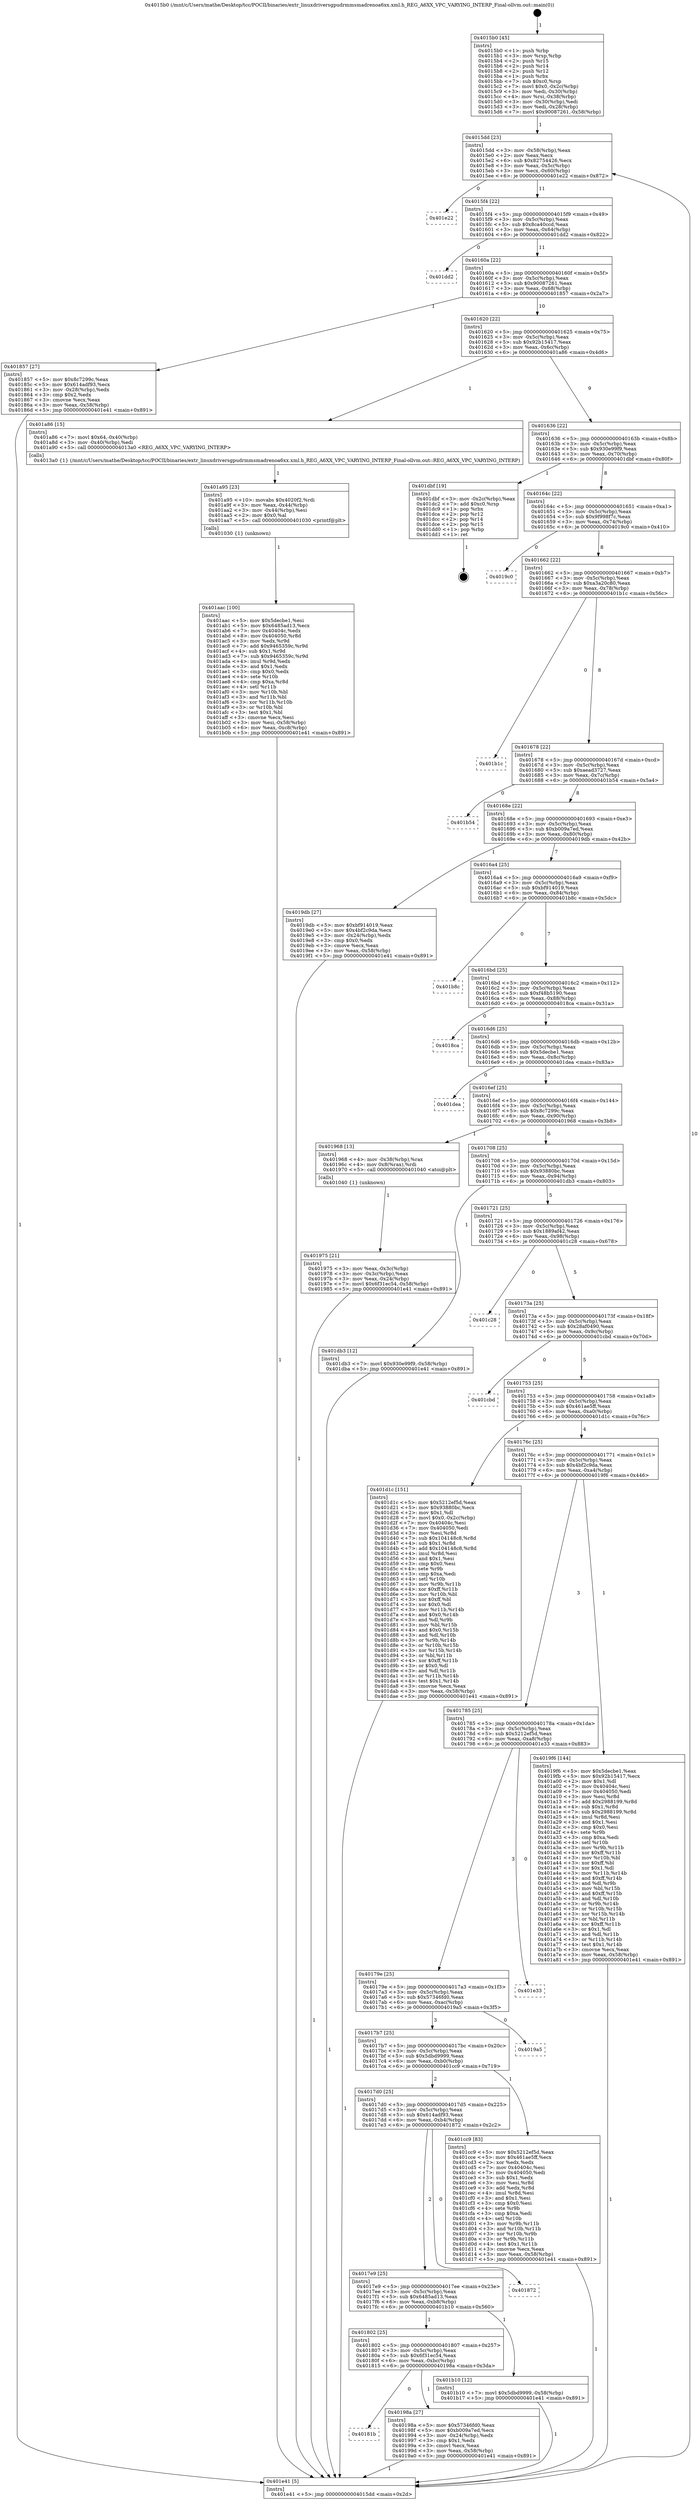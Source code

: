 digraph "0x4015b0" {
  label = "0x4015b0 (/mnt/c/Users/mathe/Desktop/tcc/POCII/binaries/extr_linuxdriversgpudrmmsmadrenoa6xx.xml.h_REG_A6XX_VPC_VARYING_INTERP_Final-ollvm.out::main(0))"
  labelloc = "t"
  node[shape=record]

  Entry [label="",width=0.3,height=0.3,shape=circle,fillcolor=black,style=filled]
  "0x4015dd" [label="{
     0x4015dd [23]\l
     | [instrs]\l
     &nbsp;&nbsp;0x4015dd \<+3\>: mov -0x58(%rbp),%eax\l
     &nbsp;&nbsp;0x4015e0 \<+2\>: mov %eax,%ecx\l
     &nbsp;&nbsp;0x4015e2 \<+6\>: sub $0x82754426,%ecx\l
     &nbsp;&nbsp;0x4015e8 \<+3\>: mov %eax,-0x5c(%rbp)\l
     &nbsp;&nbsp;0x4015eb \<+3\>: mov %ecx,-0x60(%rbp)\l
     &nbsp;&nbsp;0x4015ee \<+6\>: je 0000000000401e22 \<main+0x872\>\l
  }"]
  "0x401e22" [label="{
     0x401e22\l
  }", style=dashed]
  "0x4015f4" [label="{
     0x4015f4 [22]\l
     | [instrs]\l
     &nbsp;&nbsp;0x4015f4 \<+5\>: jmp 00000000004015f9 \<main+0x49\>\l
     &nbsp;&nbsp;0x4015f9 \<+3\>: mov -0x5c(%rbp),%eax\l
     &nbsp;&nbsp;0x4015fc \<+5\>: sub $0x8ca40ccd,%eax\l
     &nbsp;&nbsp;0x401601 \<+3\>: mov %eax,-0x64(%rbp)\l
     &nbsp;&nbsp;0x401604 \<+6\>: je 0000000000401dd2 \<main+0x822\>\l
  }"]
  Exit [label="",width=0.3,height=0.3,shape=circle,fillcolor=black,style=filled,peripheries=2]
  "0x401dd2" [label="{
     0x401dd2\l
  }", style=dashed]
  "0x40160a" [label="{
     0x40160a [22]\l
     | [instrs]\l
     &nbsp;&nbsp;0x40160a \<+5\>: jmp 000000000040160f \<main+0x5f\>\l
     &nbsp;&nbsp;0x40160f \<+3\>: mov -0x5c(%rbp),%eax\l
     &nbsp;&nbsp;0x401612 \<+5\>: sub $0x90087261,%eax\l
     &nbsp;&nbsp;0x401617 \<+3\>: mov %eax,-0x68(%rbp)\l
     &nbsp;&nbsp;0x40161a \<+6\>: je 0000000000401857 \<main+0x2a7\>\l
  }"]
  "0x401aac" [label="{
     0x401aac [100]\l
     | [instrs]\l
     &nbsp;&nbsp;0x401aac \<+5\>: mov $0x5decbe1,%esi\l
     &nbsp;&nbsp;0x401ab1 \<+5\>: mov $0x6485ad13,%ecx\l
     &nbsp;&nbsp;0x401ab6 \<+7\>: mov 0x40404c,%edx\l
     &nbsp;&nbsp;0x401abd \<+8\>: mov 0x404050,%r8d\l
     &nbsp;&nbsp;0x401ac5 \<+3\>: mov %edx,%r9d\l
     &nbsp;&nbsp;0x401ac8 \<+7\>: add $0x9465359c,%r9d\l
     &nbsp;&nbsp;0x401acf \<+4\>: sub $0x1,%r9d\l
     &nbsp;&nbsp;0x401ad3 \<+7\>: sub $0x9465359c,%r9d\l
     &nbsp;&nbsp;0x401ada \<+4\>: imul %r9d,%edx\l
     &nbsp;&nbsp;0x401ade \<+3\>: and $0x1,%edx\l
     &nbsp;&nbsp;0x401ae1 \<+3\>: cmp $0x0,%edx\l
     &nbsp;&nbsp;0x401ae4 \<+4\>: sete %r10b\l
     &nbsp;&nbsp;0x401ae8 \<+4\>: cmp $0xa,%r8d\l
     &nbsp;&nbsp;0x401aec \<+4\>: setl %r11b\l
     &nbsp;&nbsp;0x401af0 \<+3\>: mov %r10b,%bl\l
     &nbsp;&nbsp;0x401af3 \<+3\>: and %r11b,%bl\l
     &nbsp;&nbsp;0x401af6 \<+3\>: xor %r11b,%r10b\l
     &nbsp;&nbsp;0x401af9 \<+3\>: or %r10b,%bl\l
     &nbsp;&nbsp;0x401afc \<+3\>: test $0x1,%bl\l
     &nbsp;&nbsp;0x401aff \<+3\>: cmovne %ecx,%esi\l
     &nbsp;&nbsp;0x401b02 \<+3\>: mov %esi,-0x58(%rbp)\l
     &nbsp;&nbsp;0x401b05 \<+6\>: mov %eax,-0xc8(%rbp)\l
     &nbsp;&nbsp;0x401b0b \<+5\>: jmp 0000000000401e41 \<main+0x891\>\l
  }"]
  "0x401857" [label="{
     0x401857 [27]\l
     | [instrs]\l
     &nbsp;&nbsp;0x401857 \<+5\>: mov $0x8c7299c,%eax\l
     &nbsp;&nbsp;0x40185c \<+5\>: mov $0x614adf93,%ecx\l
     &nbsp;&nbsp;0x401861 \<+3\>: mov -0x28(%rbp),%edx\l
     &nbsp;&nbsp;0x401864 \<+3\>: cmp $0x2,%edx\l
     &nbsp;&nbsp;0x401867 \<+3\>: cmovne %ecx,%eax\l
     &nbsp;&nbsp;0x40186a \<+3\>: mov %eax,-0x58(%rbp)\l
     &nbsp;&nbsp;0x40186d \<+5\>: jmp 0000000000401e41 \<main+0x891\>\l
  }"]
  "0x401620" [label="{
     0x401620 [22]\l
     | [instrs]\l
     &nbsp;&nbsp;0x401620 \<+5\>: jmp 0000000000401625 \<main+0x75\>\l
     &nbsp;&nbsp;0x401625 \<+3\>: mov -0x5c(%rbp),%eax\l
     &nbsp;&nbsp;0x401628 \<+5\>: sub $0x92b15417,%eax\l
     &nbsp;&nbsp;0x40162d \<+3\>: mov %eax,-0x6c(%rbp)\l
     &nbsp;&nbsp;0x401630 \<+6\>: je 0000000000401a86 \<main+0x4d6\>\l
  }"]
  "0x401e41" [label="{
     0x401e41 [5]\l
     | [instrs]\l
     &nbsp;&nbsp;0x401e41 \<+5\>: jmp 00000000004015dd \<main+0x2d\>\l
  }"]
  "0x4015b0" [label="{
     0x4015b0 [45]\l
     | [instrs]\l
     &nbsp;&nbsp;0x4015b0 \<+1\>: push %rbp\l
     &nbsp;&nbsp;0x4015b1 \<+3\>: mov %rsp,%rbp\l
     &nbsp;&nbsp;0x4015b4 \<+2\>: push %r15\l
     &nbsp;&nbsp;0x4015b6 \<+2\>: push %r14\l
     &nbsp;&nbsp;0x4015b8 \<+2\>: push %r12\l
     &nbsp;&nbsp;0x4015ba \<+1\>: push %rbx\l
     &nbsp;&nbsp;0x4015bb \<+7\>: sub $0xc0,%rsp\l
     &nbsp;&nbsp;0x4015c2 \<+7\>: movl $0x0,-0x2c(%rbp)\l
     &nbsp;&nbsp;0x4015c9 \<+3\>: mov %edi,-0x30(%rbp)\l
     &nbsp;&nbsp;0x4015cc \<+4\>: mov %rsi,-0x38(%rbp)\l
     &nbsp;&nbsp;0x4015d0 \<+3\>: mov -0x30(%rbp),%edi\l
     &nbsp;&nbsp;0x4015d3 \<+3\>: mov %edi,-0x28(%rbp)\l
     &nbsp;&nbsp;0x4015d6 \<+7\>: movl $0x90087261,-0x58(%rbp)\l
  }"]
  "0x401a95" [label="{
     0x401a95 [23]\l
     | [instrs]\l
     &nbsp;&nbsp;0x401a95 \<+10\>: movabs $0x4020f2,%rdi\l
     &nbsp;&nbsp;0x401a9f \<+3\>: mov %eax,-0x44(%rbp)\l
     &nbsp;&nbsp;0x401aa2 \<+3\>: mov -0x44(%rbp),%esi\l
     &nbsp;&nbsp;0x401aa5 \<+2\>: mov $0x0,%al\l
     &nbsp;&nbsp;0x401aa7 \<+5\>: call 0000000000401030 \<printf@plt\>\l
     | [calls]\l
     &nbsp;&nbsp;0x401030 \{1\} (unknown)\l
  }"]
  "0x401a86" [label="{
     0x401a86 [15]\l
     | [instrs]\l
     &nbsp;&nbsp;0x401a86 \<+7\>: movl $0x64,-0x40(%rbp)\l
     &nbsp;&nbsp;0x401a8d \<+3\>: mov -0x40(%rbp),%edi\l
     &nbsp;&nbsp;0x401a90 \<+5\>: call 00000000004013a0 \<REG_A6XX_VPC_VARYING_INTERP\>\l
     | [calls]\l
     &nbsp;&nbsp;0x4013a0 \{1\} (/mnt/c/Users/mathe/Desktop/tcc/POCII/binaries/extr_linuxdriversgpudrmmsmadrenoa6xx.xml.h_REG_A6XX_VPC_VARYING_INTERP_Final-ollvm.out::REG_A6XX_VPC_VARYING_INTERP)\l
  }"]
  "0x401636" [label="{
     0x401636 [22]\l
     | [instrs]\l
     &nbsp;&nbsp;0x401636 \<+5\>: jmp 000000000040163b \<main+0x8b\>\l
     &nbsp;&nbsp;0x40163b \<+3\>: mov -0x5c(%rbp),%eax\l
     &nbsp;&nbsp;0x40163e \<+5\>: sub $0x930e99f9,%eax\l
     &nbsp;&nbsp;0x401643 \<+3\>: mov %eax,-0x70(%rbp)\l
     &nbsp;&nbsp;0x401646 \<+6\>: je 0000000000401dbf \<main+0x80f\>\l
  }"]
  "0x40181b" [label="{
     0x40181b\l
  }", style=dashed]
  "0x401dbf" [label="{
     0x401dbf [19]\l
     | [instrs]\l
     &nbsp;&nbsp;0x401dbf \<+3\>: mov -0x2c(%rbp),%eax\l
     &nbsp;&nbsp;0x401dc2 \<+7\>: add $0xc0,%rsp\l
     &nbsp;&nbsp;0x401dc9 \<+1\>: pop %rbx\l
     &nbsp;&nbsp;0x401dca \<+2\>: pop %r12\l
     &nbsp;&nbsp;0x401dcc \<+2\>: pop %r14\l
     &nbsp;&nbsp;0x401dce \<+2\>: pop %r15\l
     &nbsp;&nbsp;0x401dd0 \<+1\>: pop %rbp\l
     &nbsp;&nbsp;0x401dd1 \<+1\>: ret\l
  }"]
  "0x40164c" [label="{
     0x40164c [22]\l
     | [instrs]\l
     &nbsp;&nbsp;0x40164c \<+5\>: jmp 0000000000401651 \<main+0xa1\>\l
     &nbsp;&nbsp;0x401651 \<+3\>: mov -0x5c(%rbp),%eax\l
     &nbsp;&nbsp;0x401654 \<+5\>: sub $0x9f998f7c,%eax\l
     &nbsp;&nbsp;0x401659 \<+3\>: mov %eax,-0x74(%rbp)\l
     &nbsp;&nbsp;0x40165c \<+6\>: je 00000000004019c0 \<main+0x410\>\l
  }"]
  "0x40198a" [label="{
     0x40198a [27]\l
     | [instrs]\l
     &nbsp;&nbsp;0x40198a \<+5\>: mov $0x57346fd0,%eax\l
     &nbsp;&nbsp;0x40198f \<+5\>: mov $0xb009a7ed,%ecx\l
     &nbsp;&nbsp;0x401994 \<+3\>: mov -0x24(%rbp),%edx\l
     &nbsp;&nbsp;0x401997 \<+3\>: cmp $0x1,%edx\l
     &nbsp;&nbsp;0x40199a \<+3\>: cmovl %ecx,%eax\l
     &nbsp;&nbsp;0x40199d \<+3\>: mov %eax,-0x58(%rbp)\l
     &nbsp;&nbsp;0x4019a0 \<+5\>: jmp 0000000000401e41 \<main+0x891\>\l
  }"]
  "0x4019c0" [label="{
     0x4019c0\l
  }", style=dashed]
  "0x401662" [label="{
     0x401662 [22]\l
     | [instrs]\l
     &nbsp;&nbsp;0x401662 \<+5\>: jmp 0000000000401667 \<main+0xb7\>\l
     &nbsp;&nbsp;0x401667 \<+3\>: mov -0x5c(%rbp),%eax\l
     &nbsp;&nbsp;0x40166a \<+5\>: sub $0xa3a20c80,%eax\l
     &nbsp;&nbsp;0x40166f \<+3\>: mov %eax,-0x78(%rbp)\l
     &nbsp;&nbsp;0x401672 \<+6\>: je 0000000000401b1c \<main+0x56c\>\l
  }"]
  "0x401802" [label="{
     0x401802 [25]\l
     | [instrs]\l
     &nbsp;&nbsp;0x401802 \<+5\>: jmp 0000000000401807 \<main+0x257\>\l
     &nbsp;&nbsp;0x401807 \<+3\>: mov -0x5c(%rbp),%eax\l
     &nbsp;&nbsp;0x40180a \<+5\>: sub $0x6f31ec54,%eax\l
     &nbsp;&nbsp;0x40180f \<+6\>: mov %eax,-0xbc(%rbp)\l
     &nbsp;&nbsp;0x401815 \<+6\>: je 000000000040198a \<main+0x3da\>\l
  }"]
  "0x401b1c" [label="{
     0x401b1c\l
  }", style=dashed]
  "0x401678" [label="{
     0x401678 [22]\l
     | [instrs]\l
     &nbsp;&nbsp;0x401678 \<+5\>: jmp 000000000040167d \<main+0xcd\>\l
     &nbsp;&nbsp;0x40167d \<+3\>: mov -0x5c(%rbp),%eax\l
     &nbsp;&nbsp;0x401680 \<+5\>: sub $0xaead3727,%eax\l
     &nbsp;&nbsp;0x401685 \<+3\>: mov %eax,-0x7c(%rbp)\l
     &nbsp;&nbsp;0x401688 \<+6\>: je 0000000000401b54 \<main+0x5a4\>\l
  }"]
  "0x401b10" [label="{
     0x401b10 [12]\l
     | [instrs]\l
     &nbsp;&nbsp;0x401b10 \<+7\>: movl $0x5dbd9999,-0x58(%rbp)\l
     &nbsp;&nbsp;0x401b17 \<+5\>: jmp 0000000000401e41 \<main+0x891\>\l
  }"]
  "0x401b54" [label="{
     0x401b54\l
  }", style=dashed]
  "0x40168e" [label="{
     0x40168e [22]\l
     | [instrs]\l
     &nbsp;&nbsp;0x40168e \<+5\>: jmp 0000000000401693 \<main+0xe3\>\l
     &nbsp;&nbsp;0x401693 \<+3\>: mov -0x5c(%rbp),%eax\l
     &nbsp;&nbsp;0x401696 \<+5\>: sub $0xb009a7ed,%eax\l
     &nbsp;&nbsp;0x40169b \<+3\>: mov %eax,-0x80(%rbp)\l
     &nbsp;&nbsp;0x40169e \<+6\>: je 00000000004019db \<main+0x42b\>\l
  }"]
  "0x4017e9" [label="{
     0x4017e9 [25]\l
     | [instrs]\l
     &nbsp;&nbsp;0x4017e9 \<+5\>: jmp 00000000004017ee \<main+0x23e\>\l
     &nbsp;&nbsp;0x4017ee \<+3\>: mov -0x5c(%rbp),%eax\l
     &nbsp;&nbsp;0x4017f1 \<+5\>: sub $0x6485ad13,%eax\l
     &nbsp;&nbsp;0x4017f6 \<+6\>: mov %eax,-0xb8(%rbp)\l
     &nbsp;&nbsp;0x4017fc \<+6\>: je 0000000000401b10 \<main+0x560\>\l
  }"]
  "0x4019db" [label="{
     0x4019db [27]\l
     | [instrs]\l
     &nbsp;&nbsp;0x4019db \<+5\>: mov $0xbf914019,%eax\l
     &nbsp;&nbsp;0x4019e0 \<+5\>: mov $0x4bf2c9da,%ecx\l
     &nbsp;&nbsp;0x4019e5 \<+3\>: mov -0x24(%rbp),%edx\l
     &nbsp;&nbsp;0x4019e8 \<+3\>: cmp $0x0,%edx\l
     &nbsp;&nbsp;0x4019eb \<+3\>: cmove %ecx,%eax\l
     &nbsp;&nbsp;0x4019ee \<+3\>: mov %eax,-0x58(%rbp)\l
     &nbsp;&nbsp;0x4019f1 \<+5\>: jmp 0000000000401e41 \<main+0x891\>\l
  }"]
  "0x4016a4" [label="{
     0x4016a4 [25]\l
     | [instrs]\l
     &nbsp;&nbsp;0x4016a4 \<+5\>: jmp 00000000004016a9 \<main+0xf9\>\l
     &nbsp;&nbsp;0x4016a9 \<+3\>: mov -0x5c(%rbp),%eax\l
     &nbsp;&nbsp;0x4016ac \<+5\>: sub $0xbf914019,%eax\l
     &nbsp;&nbsp;0x4016b1 \<+6\>: mov %eax,-0x84(%rbp)\l
     &nbsp;&nbsp;0x4016b7 \<+6\>: je 0000000000401b8c \<main+0x5dc\>\l
  }"]
  "0x401872" [label="{
     0x401872\l
  }", style=dashed]
  "0x401b8c" [label="{
     0x401b8c\l
  }", style=dashed]
  "0x4016bd" [label="{
     0x4016bd [25]\l
     | [instrs]\l
     &nbsp;&nbsp;0x4016bd \<+5\>: jmp 00000000004016c2 \<main+0x112\>\l
     &nbsp;&nbsp;0x4016c2 \<+3\>: mov -0x5c(%rbp),%eax\l
     &nbsp;&nbsp;0x4016c5 \<+5\>: sub $0xf48b5190,%eax\l
     &nbsp;&nbsp;0x4016ca \<+6\>: mov %eax,-0x88(%rbp)\l
     &nbsp;&nbsp;0x4016d0 \<+6\>: je 00000000004018ca \<main+0x31a\>\l
  }"]
  "0x4017d0" [label="{
     0x4017d0 [25]\l
     | [instrs]\l
     &nbsp;&nbsp;0x4017d0 \<+5\>: jmp 00000000004017d5 \<main+0x225\>\l
     &nbsp;&nbsp;0x4017d5 \<+3\>: mov -0x5c(%rbp),%eax\l
     &nbsp;&nbsp;0x4017d8 \<+5\>: sub $0x614adf93,%eax\l
     &nbsp;&nbsp;0x4017dd \<+6\>: mov %eax,-0xb4(%rbp)\l
     &nbsp;&nbsp;0x4017e3 \<+6\>: je 0000000000401872 \<main+0x2c2\>\l
  }"]
  "0x4018ca" [label="{
     0x4018ca\l
  }", style=dashed]
  "0x4016d6" [label="{
     0x4016d6 [25]\l
     | [instrs]\l
     &nbsp;&nbsp;0x4016d6 \<+5\>: jmp 00000000004016db \<main+0x12b\>\l
     &nbsp;&nbsp;0x4016db \<+3\>: mov -0x5c(%rbp),%eax\l
     &nbsp;&nbsp;0x4016de \<+5\>: sub $0x5decbe1,%eax\l
     &nbsp;&nbsp;0x4016e3 \<+6\>: mov %eax,-0x8c(%rbp)\l
     &nbsp;&nbsp;0x4016e9 \<+6\>: je 0000000000401dea \<main+0x83a\>\l
  }"]
  "0x401cc9" [label="{
     0x401cc9 [83]\l
     | [instrs]\l
     &nbsp;&nbsp;0x401cc9 \<+5\>: mov $0x5212ef5d,%eax\l
     &nbsp;&nbsp;0x401cce \<+5\>: mov $0x461ae5ff,%ecx\l
     &nbsp;&nbsp;0x401cd3 \<+2\>: xor %edx,%edx\l
     &nbsp;&nbsp;0x401cd5 \<+7\>: mov 0x40404c,%esi\l
     &nbsp;&nbsp;0x401cdc \<+7\>: mov 0x404050,%edi\l
     &nbsp;&nbsp;0x401ce3 \<+3\>: sub $0x1,%edx\l
     &nbsp;&nbsp;0x401ce6 \<+3\>: mov %esi,%r8d\l
     &nbsp;&nbsp;0x401ce9 \<+3\>: add %edx,%r8d\l
     &nbsp;&nbsp;0x401cec \<+4\>: imul %r8d,%esi\l
     &nbsp;&nbsp;0x401cf0 \<+3\>: and $0x1,%esi\l
     &nbsp;&nbsp;0x401cf3 \<+3\>: cmp $0x0,%esi\l
     &nbsp;&nbsp;0x401cf6 \<+4\>: sete %r9b\l
     &nbsp;&nbsp;0x401cfa \<+3\>: cmp $0xa,%edi\l
     &nbsp;&nbsp;0x401cfd \<+4\>: setl %r10b\l
     &nbsp;&nbsp;0x401d01 \<+3\>: mov %r9b,%r11b\l
     &nbsp;&nbsp;0x401d04 \<+3\>: and %r10b,%r11b\l
     &nbsp;&nbsp;0x401d07 \<+3\>: xor %r10b,%r9b\l
     &nbsp;&nbsp;0x401d0a \<+3\>: or %r9b,%r11b\l
     &nbsp;&nbsp;0x401d0d \<+4\>: test $0x1,%r11b\l
     &nbsp;&nbsp;0x401d11 \<+3\>: cmovne %ecx,%eax\l
     &nbsp;&nbsp;0x401d14 \<+3\>: mov %eax,-0x58(%rbp)\l
     &nbsp;&nbsp;0x401d17 \<+5\>: jmp 0000000000401e41 \<main+0x891\>\l
  }"]
  "0x401dea" [label="{
     0x401dea\l
  }", style=dashed]
  "0x4016ef" [label="{
     0x4016ef [25]\l
     | [instrs]\l
     &nbsp;&nbsp;0x4016ef \<+5\>: jmp 00000000004016f4 \<main+0x144\>\l
     &nbsp;&nbsp;0x4016f4 \<+3\>: mov -0x5c(%rbp),%eax\l
     &nbsp;&nbsp;0x4016f7 \<+5\>: sub $0x8c7299c,%eax\l
     &nbsp;&nbsp;0x4016fc \<+6\>: mov %eax,-0x90(%rbp)\l
     &nbsp;&nbsp;0x401702 \<+6\>: je 0000000000401968 \<main+0x3b8\>\l
  }"]
  "0x4017b7" [label="{
     0x4017b7 [25]\l
     | [instrs]\l
     &nbsp;&nbsp;0x4017b7 \<+5\>: jmp 00000000004017bc \<main+0x20c\>\l
     &nbsp;&nbsp;0x4017bc \<+3\>: mov -0x5c(%rbp),%eax\l
     &nbsp;&nbsp;0x4017bf \<+5\>: sub $0x5dbd9999,%eax\l
     &nbsp;&nbsp;0x4017c4 \<+6\>: mov %eax,-0xb0(%rbp)\l
     &nbsp;&nbsp;0x4017ca \<+6\>: je 0000000000401cc9 \<main+0x719\>\l
  }"]
  "0x401968" [label="{
     0x401968 [13]\l
     | [instrs]\l
     &nbsp;&nbsp;0x401968 \<+4\>: mov -0x38(%rbp),%rax\l
     &nbsp;&nbsp;0x40196c \<+4\>: mov 0x8(%rax),%rdi\l
     &nbsp;&nbsp;0x401970 \<+5\>: call 0000000000401040 \<atoi@plt\>\l
     | [calls]\l
     &nbsp;&nbsp;0x401040 \{1\} (unknown)\l
  }"]
  "0x401708" [label="{
     0x401708 [25]\l
     | [instrs]\l
     &nbsp;&nbsp;0x401708 \<+5\>: jmp 000000000040170d \<main+0x15d\>\l
     &nbsp;&nbsp;0x40170d \<+3\>: mov -0x5c(%rbp),%eax\l
     &nbsp;&nbsp;0x401710 \<+5\>: sub $0x93880bc,%eax\l
     &nbsp;&nbsp;0x401715 \<+6\>: mov %eax,-0x94(%rbp)\l
     &nbsp;&nbsp;0x40171b \<+6\>: je 0000000000401db3 \<main+0x803\>\l
  }"]
  "0x401975" [label="{
     0x401975 [21]\l
     | [instrs]\l
     &nbsp;&nbsp;0x401975 \<+3\>: mov %eax,-0x3c(%rbp)\l
     &nbsp;&nbsp;0x401978 \<+3\>: mov -0x3c(%rbp),%eax\l
     &nbsp;&nbsp;0x40197b \<+3\>: mov %eax,-0x24(%rbp)\l
     &nbsp;&nbsp;0x40197e \<+7\>: movl $0x6f31ec54,-0x58(%rbp)\l
     &nbsp;&nbsp;0x401985 \<+5\>: jmp 0000000000401e41 \<main+0x891\>\l
  }"]
  "0x4019a5" [label="{
     0x4019a5\l
  }", style=dashed]
  "0x401db3" [label="{
     0x401db3 [12]\l
     | [instrs]\l
     &nbsp;&nbsp;0x401db3 \<+7\>: movl $0x930e99f9,-0x58(%rbp)\l
     &nbsp;&nbsp;0x401dba \<+5\>: jmp 0000000000401e41 \<main+0x891\>\l
  }"]
  "0x401721" [label="{
     0x401721 [25]\l
     | [instrs]\l
     &nbsp;&nbsp;0x401721 \<+5\>: jmp 0000000000401726 \<main+0x176\>\l
     &nbsp;&nbsp;0x401726 \<+3\>: mov -0x5c(%rbp),%eax\l
     &nbsp;&nbsp;0x401729 \<+5\>: sub $0x1889af42,%eax\l
     &nbsp;&nbsp;0x40172e \<+6\>: mov %eax,-0x98(%rbp)\l
     &nbsp;&nbsp;0x401734 \<+6\>: je 0000000000401c28 \<main+0x678\>\l
  }"]
  "0x40179e" [label="{
     0x40179e [25]\l
     | [instrs]\l
     &nbsp;&nbsp;0x40179e \<+5\>: jmp 00000000004017a3 \<main+0x1f3\>\l
     &nbsp;&nbsp;0x4017a3 \<+3\>: mov -0x5c(%rbp),%eax\l
     &nbsp;&nbsp;0x4017a6 \<+5\>: sub $0x57346fd0,%eax\l
     &nbsp;&nbsp;0x4017ab \<+6\>: mov %eax,-0xac(%rbp)\l
     &nbsp;&nbsp;0x4017b1 \<+6\>: je 00000000004019a5 \<main+0x3f5\>\l
  }"]
  "0x401c28" [label="{
     0x401c28\l
  }", style=dashed]
  "0x40173a" [label="{
     0x40173a [25]\l
     | [instrs]\l
     &nbsp;&nbsp;0x40173a \<+5\>: jmp 000000000040173f \<main+0x18f\>\l
     &nbsp;&nbsp;0x40173f \<+3\>: mov -0x5c(%rbp),%eax\l
     &nbsp;&nbsp;0x401742 \<+5\>: sub $0x28af0490,%eax\l
     &nbsp;&nbsp;0x401747 \<+6\>: mov %eax,-0x9c(%rbp)\l
     &nbsp;&nbsp;0x40174d \<+6\>: je 0000000000401cbd \<main+0x70d\>\l
  }"]
  "0x401e33" [label="{
     0x401e33\l
  }", style=dashed]
  "0x401cbd" [label="{
     0x401cbd\l
  }", style=dashed]
  "0x401753" [label="{
     0x401753 [25]\l
     | [instrs]\l
     &nbsp;&nbsp;0x401753 \<+5\>: jmp 0000000000401758 \<main+0x1a8\>\l
     &nbsp;&nbsp;0x401758 \<+3\>: mov -0x5c(%rbp),%eax\l
     &nbsp;&nbsp;0x40175b \<+5\>: sub $0x461ae5ff,%eax\l
     &nbsp;&nbsp;0x401760 \<+6\>: mov %eax,-0xa0(%rbp)\l
     &nbsp;&nbsp;0x401766 \<+6\>: je 0000000000401d1c \<main+0x76c\>\l
  }"]
  "0x401785" [label="{
     0x401785 [25]\l
     | [instrs]\l
     &nbsp;&nbsp;0x401785 \<+5\>: jmp 000000000040178a \<main+0x1da\>\l
     &nbsp;&nbsp;0x40178a \<+3\>: mov -0x5c(%rbp),%eax\l
     &nbsp;&nbsp;0x40178d \<+5\>: sub $0x5212ef5d,%eax\l
     &nbsp;&nbsp;0x401792 \<+6\>: mov %eax,-0xa8(%rbp)\l
     &nbsp;&nbsp;0x401798 \<+6\>: je 0000000000401e33 \<main+0x883\>\l
  }"]
  "0x401d1c" [label="{
     0x401d1c [151]\l
     | [instrs]\l
     &nbsp;&nbsp;0x401d1c \<+5\>: mov $0x5212ef5d,%eax\l
     &nbsp;&nbsp;0x401d21 \<+5\>: mov $0x93880bc,%ecx\l
     &nbsp;&nbsp;0x401d26 \<+2\>: mov $0x1,%dl\l
     &nbsp;&nbsp;0x401d28 \<+7\>: movl $0x0,-0x2c(%rbp)\l
     &nbsp;&nbsp;0x401d2f \<+7\>: mov 0x40404c,%esi\l
     &nbsp;&nbsp;0x401d36 \<+7\>: mov 0x404050,%edi\l
     &nbsp;&nbsp;0x401d3d \<+3\>: mov %esi,%r8d\l
     &nbsp;&nbsp;0x401d40 \<+7\>: sub $0x104148c8,%r8d\l
     &nbsp;&nbsp;0x401d47 \<+4\>: sub $0x1,%r8d\l
     &nbsp;&nbsp;0x401d4b \<+7\>: add $0x104148c8,%r8d\l
     &nbsp;&nbsp;0x401d52 \<+4\>: imul %r8d,%esi\l
     &nbsp;&nbsp;0x401d56 \<+3\>: and $0x1,%esi\l
     &nbsp;&nbsp;0x401d59 \<+3\>: cmp $0x0,%esi\l
     &nbsp;&nbsp;0x401d5c \<+4\>: sete %r9b\l
     &nbsp;&nbsp;0x401d60 \<+3\>: cmp $0xa,%edi\l
     &nbsp;&nbsp;0x401d63 \<+4\>: setl %r10b\l
     &nbsp;&nbsp;0x401d67 \<+3\>: mov %r9b,%r11b\l
     &nbsp;&nbsp;0x401d6a \<+4\>: xor $0xff,%r11b\l
     &nbsp;&nbsp;0x401d6e \<+3\>: mov %r10b,%bl\l
     &nbsp;&nbsp;0x401d71 \<+3\>: xor $0xff,%bl\l
     &nbsp;&nbsp;0x401d74 \<+3\>: xor $0x0,%dl\l
     &nbsp;&nbsp;0x401d77 \<+3\>: mov %r11b,%r14b\l
     &nbsp;&nbsp;0x401d7a \<+4\>: and $0x0,%r14b\l
     &nbsp;&nbsp;0x401d7e \<+3\>: and %dl,%r9b\l
     &nbsp;&nbsp;0x401d81 \<+3\>: mov %bl,%r15b\l
     &nbsp;&nbsp;0x401d84 \<+4\>: and $0x0,%r15b\l
     &nbsp;&nbsp;0x401d88 \<+3\>: and %dl,%r10b\l
     &nbsp;&nbsp;0x401d8b \<+3\>: or %r9b,%r14b\l
     &nbsp;&nbsp;0x401d8e \<+3\>: or %r10b,%r15b\l
     &nbsp;&nbsp;0x401d91 \<+3\>: xor %r15b,%r14b\l
     &nbsp;&nbsp;0x401d94 \<+3\>: or %bl,%r11b\l
     &nbsp;&nbsp;0x401d97 \<+4\>: xor $0xff,%r11b\l
     &nbsp;&nbsp;0x401d9b \<+3\>: or $0x0,%dl\l
     &nbsp;&nbsp;0x401d9e \<+3\>: and %dl,%r11b\l
     &nbsp;&nbsp;0x401da1 \<+3\>: or %r11b,%r14b\l
     &nbsp;&nbsp;0x401da4 \<+4\>: test $0x1,%r14b\l
     &nbsp;&nbsp;0x401da8 \<+3\>: cmovne %ecx,%eax\l
     &nbsp;&nbsp;0x401dab \<+3\>: mov %eax,-0x58(%rbp)\l
     &nbsp;&nbsp;0x401dae \<+5\>: jmp 0000000000401e41 \<main+0x891\>\l
  }"]
  "0x40176c" [label="{
     0x40176c [25]\l
     | [instrs]\l
     &nbsp;&nbsp;0x40176c \<+5\>: jmp 0000000000401771 \<main+0x1c1\>\l
     &nbsp;&nbsp;0x401771 \<+3\>: mov -0x5c(%rbp),%eax\l
     &nbsp;&nbsp;0x401774 \<+5\>: sub $0x4bf2c9da,%eax\l
     &nbsp;&nbsp;0x401779 \<+6\>: mov %eax,-0xa4(%rbp)\l
     &nbsp;&nbsp;0x40177f \<+6\>: je 00000000004019f6 \<main+0x446\>\l
  }"]
  "0x4019f6" [label="{
     0x4019f6 [144]\l
     | [instrs]\l
     &nbsp;&nbsp;0x4019f6 \<+5\>: mov $0x5decbe1,%eax\l
     &nbsp;&nbsp;0x4019fb \<+5\>: mov $0x92b15417,%ecx\l
     &nbsp;&nbsp;0x401a00 \<+2\>: mov $0x1,%dl\l
     &nbsp;&nbsp;0x401a02 \<+7\>: mov 0x40404c,%esi\l
     &nbsp;&nbsp;0x401a09 \<+7\>: mov 0x404050,%edi\l
     &nbsp;&nbsp;0x401a10 \<+3\>: mov %esi,%r8d\l
     &nbsp;&nbsp;0x401a13 \<+7\>: add $0x2988199,%r8d\l
     &nbsp;&nbsp;0x401a1a \<+4\>: sub $0x1,%r8d\l
     &nbsp;&nbsp;0x401a1e \<+7\>: sub $0x2988199,%r8d\l
     &nbsp;&nbsp;0x401a25 \<+4\>: imul %r8d,%esi\l
     &nbsp;&nbsp;0x401a29 \<+3\>: and $0x1,%esi\l
     &nbsp;&nbsp;0x401a2c \<+3\>: cmp $0x0,%esi\l
     &nbsp;&nbsp;0x401a2f \<+4\>: sete %r9b\l
     &nbsp;&nbsp;0x401a33 \<+3\>: cmp $0xa,%edi\l
     &nbsp;&nbsp;0x401a36 \<+4\>: setl %r10b\l
     &nbsp;&nbsp;0x401a3a \<+3\>: mov %r9b,%r11b\l
     &nbsp;&nbsp;0x401a3d \<+4\>: xor $0xff,%r11b\l
     &nbsp;&nbsp;0x401a41 \<+3\>: mov %r10b,%bl\l
     &nbsp;&nbsp;0x401a44 \<+3\>: xor $0xff,%bl\l
     &nbsp;&nbsp;0x401a47 \<+3\>: xor $0x1,%dl\l
     &nbsp;&nbsp;0x401a4a \<+3\>: mov %r11b,%r14b\l
     &nbsp;&nbsp;0x401a4d \<+4\>: and $0xff,%r14b\l
     &nbsp;&nbsp;0x401a51 \<+3\>: and %dl,%r9b\l
     &nbsp;&nbsp;0x401a54 \<+3\>: mov %bl,%r15b\l
     &nbsp;&nbsp;0x401a57 \<+4\>: and $0xff,%r15b\l
     &nbsp;&nbsp;0x401a5b \<+3\>: and %dl,%r10b\l
     &nbsp;&nbsp;0x401a5e \<+3\>: or %r9b,%r14b\l
     &nbsp;&nbsp;0x401a61 \<+3\>: or %r10b,%r15b\l
     &nbsp;&nbsp;0x401a64 \<+3\>: xor %r15b,%r14b\l
     &nbsp;&nbsp;0x401a67 \<+3\>: or %bl,%r11b\l
     &nbsp;&nbsp;0x401a6a \<+4\>: xor $0xff,%r11b\l
     &nbsp;&nbsp;0x401a6e \<+3\>: or $0x1,%dl\l
     &nbsp;&nbsp;0x401a71 \<+3\>: and %dl,%r11b\l
     &nbsp;&nbsp;0x401a74 \<+3\>: or %r11b,%r14b\l
     &nbsp;&nbsp;0x401a77 \<+4\>: test $0x1,%r14b\l
     &nbsp;&nbsp;0x401a7b \<+3\>: cmovne %ecx,%eax\l
     &nbsp;&nbsp;0x401a7e \<+3\>: mov %eax,-0x58(%rbp)\l
     &nbsp;&nbsp;0x401a81 \<+5\>: jmp 0000000000401e41 \<main+0x891\>\l
  }"]
  Entry -> "0x4015b0" [label=" 1"]
  "0x4015dd" -> "0x401e22" [label=" 0"]
  "0x4015dd" -> "0x4015f4" [label=" 11"]
  "0x401dbf" -> Exit [label=" 1"]
  "0x4015f4" -> "0x401dd2" [label=" 0"]
  "0x4015f4" -> "0x40160a" [label=" 11"]
  "0x401db3" -> "0x401e41" [label=" 1"]
  "0x40160a" -> "0x401857" [label=" 1"]
  "0x40160a" -> "0x401620" [label=" 10"]
  "0x401857" -> "0x401e41" [label=" 1"]
  "0x4015b0" -> "0x4015dd" [label=" 1"]
  "0x401e41" -> "0x4015dd" [label=" 10"]
  "0x401d1c" -> "0x401e41" [label=" 1"]
  "0x401620" -> "0x401a86" [label=" 1"]
  "0x401620" -> "0x401636" [label=" 9"]
  "0x401cc9" -> "0x401e41" [label=" 1"]
  "0x401636" -> "0x401dbf" [label=" 1"]
  "0x401636" -> "0x40164c" [label=" 8"]
  "0x401b10" -> "0x401e41" [label=" 1"]
  "0x40164c" -> "0x4019c0" [label=" 0"]
  "0x40164c" -> "0x401662" [label=" 8"]
  "0x401aac" -> "0x401e41" [label=" 1"]
  "0x401662" -> "0x401b1c" [label=" 0"]
  "0x401662" -> "0x401678" [label=" 8"]
  "0x401a86" -> "0x401a95" [label=" 1"]
  "0x401678" -> "0x401b54" [label=" 0"]
  "0x401678" -> "0x40168e" [label=" 8"]
  "0x4019f6" -> "0x401e41" [label=" 1"]
  "0x40168e" -> "0x4019db" [label=" 1"]
  "0x40168e" -> "0x4016a4" [label=" 7"]
  "0x40198a" -> "0x401e41" [label=" 1"]
  "0x4016a4" -> "0x401b8c" [label=" 0"]
  "0x4016a4" -> "0x4016bd" [label=" 7"]
  "0x401802" -> "0x40181b" [label=" 0"]
  "0x4016bd" -> "0x4018ca" [label=" 0"]
  "0x4016bd" -> "0x4016d6" [label=" 7"]
  "0x401a95" -> "0x401aac" [label=" 1"]
  "0x4016d6" -> "0x401dea" [label=" 0"]
  "0x4016d6" -> "0x4016ef" [label=" 7"]
  "0x4017e9" -> "0x401802" [label=" 1"]
  "0x4016ef" -> "0x401968" [label=" 1"]
  "0x4016ef" -> "0x401708" [label=" 6"]
  "0x401968" -> "0x401975" [label=" 1"]
  "0x401975" -> "0x401e41" [label=" 1"]
  "0x4019db" -> "0x401e41" [label=" 1"]
  "0x401708" -> "0x401db3" [label=" 1"]
  "0x401708" -> "0x401721" [label=" 5"]
  "0x4017d0" -> "0x4017e9" [label=" 2"]
  "0x401721" -> "0x401c28" [label=" 0"]
  "0x401721" -> "0x40173a" [label=" 5"]
  "0x401802" -> "0x40198a" [label=" 1"]
  "0x40173a" -> "0x401cbd" [label=" 0"]
  "0x40173a" -> "0x401753" [label=" 5"]
  "0x4017b7" -> "0x4017d0" [label=" 2"]
  "0x401753" -> "0x401d1c" [label=" 1"]
  "0x401753" -> "0x40176c" [label=" 4"]
  "0x4017e9" -> "0x401b10" [label=" 1"]
  "0x40176c" -> "0x4019f6" [label=" 1"]
  "0x40176c" -> "0x401785" [label=" 3"]
  "0x4017b7" -> "0x401cc9" [label=" 1"]
  "0x401785" -> "0x401e33" [label=" 0"]
  "0x401785" -> "0x40179e" [label=" 3"]
  "0x4017d0" -> "0x401872" [label=" 0"]
  "0x40179e" -> "0x4019a5" [label=" 0"]
  "0x40179e" -> "0x4017b7" [label=" 3"]
}
